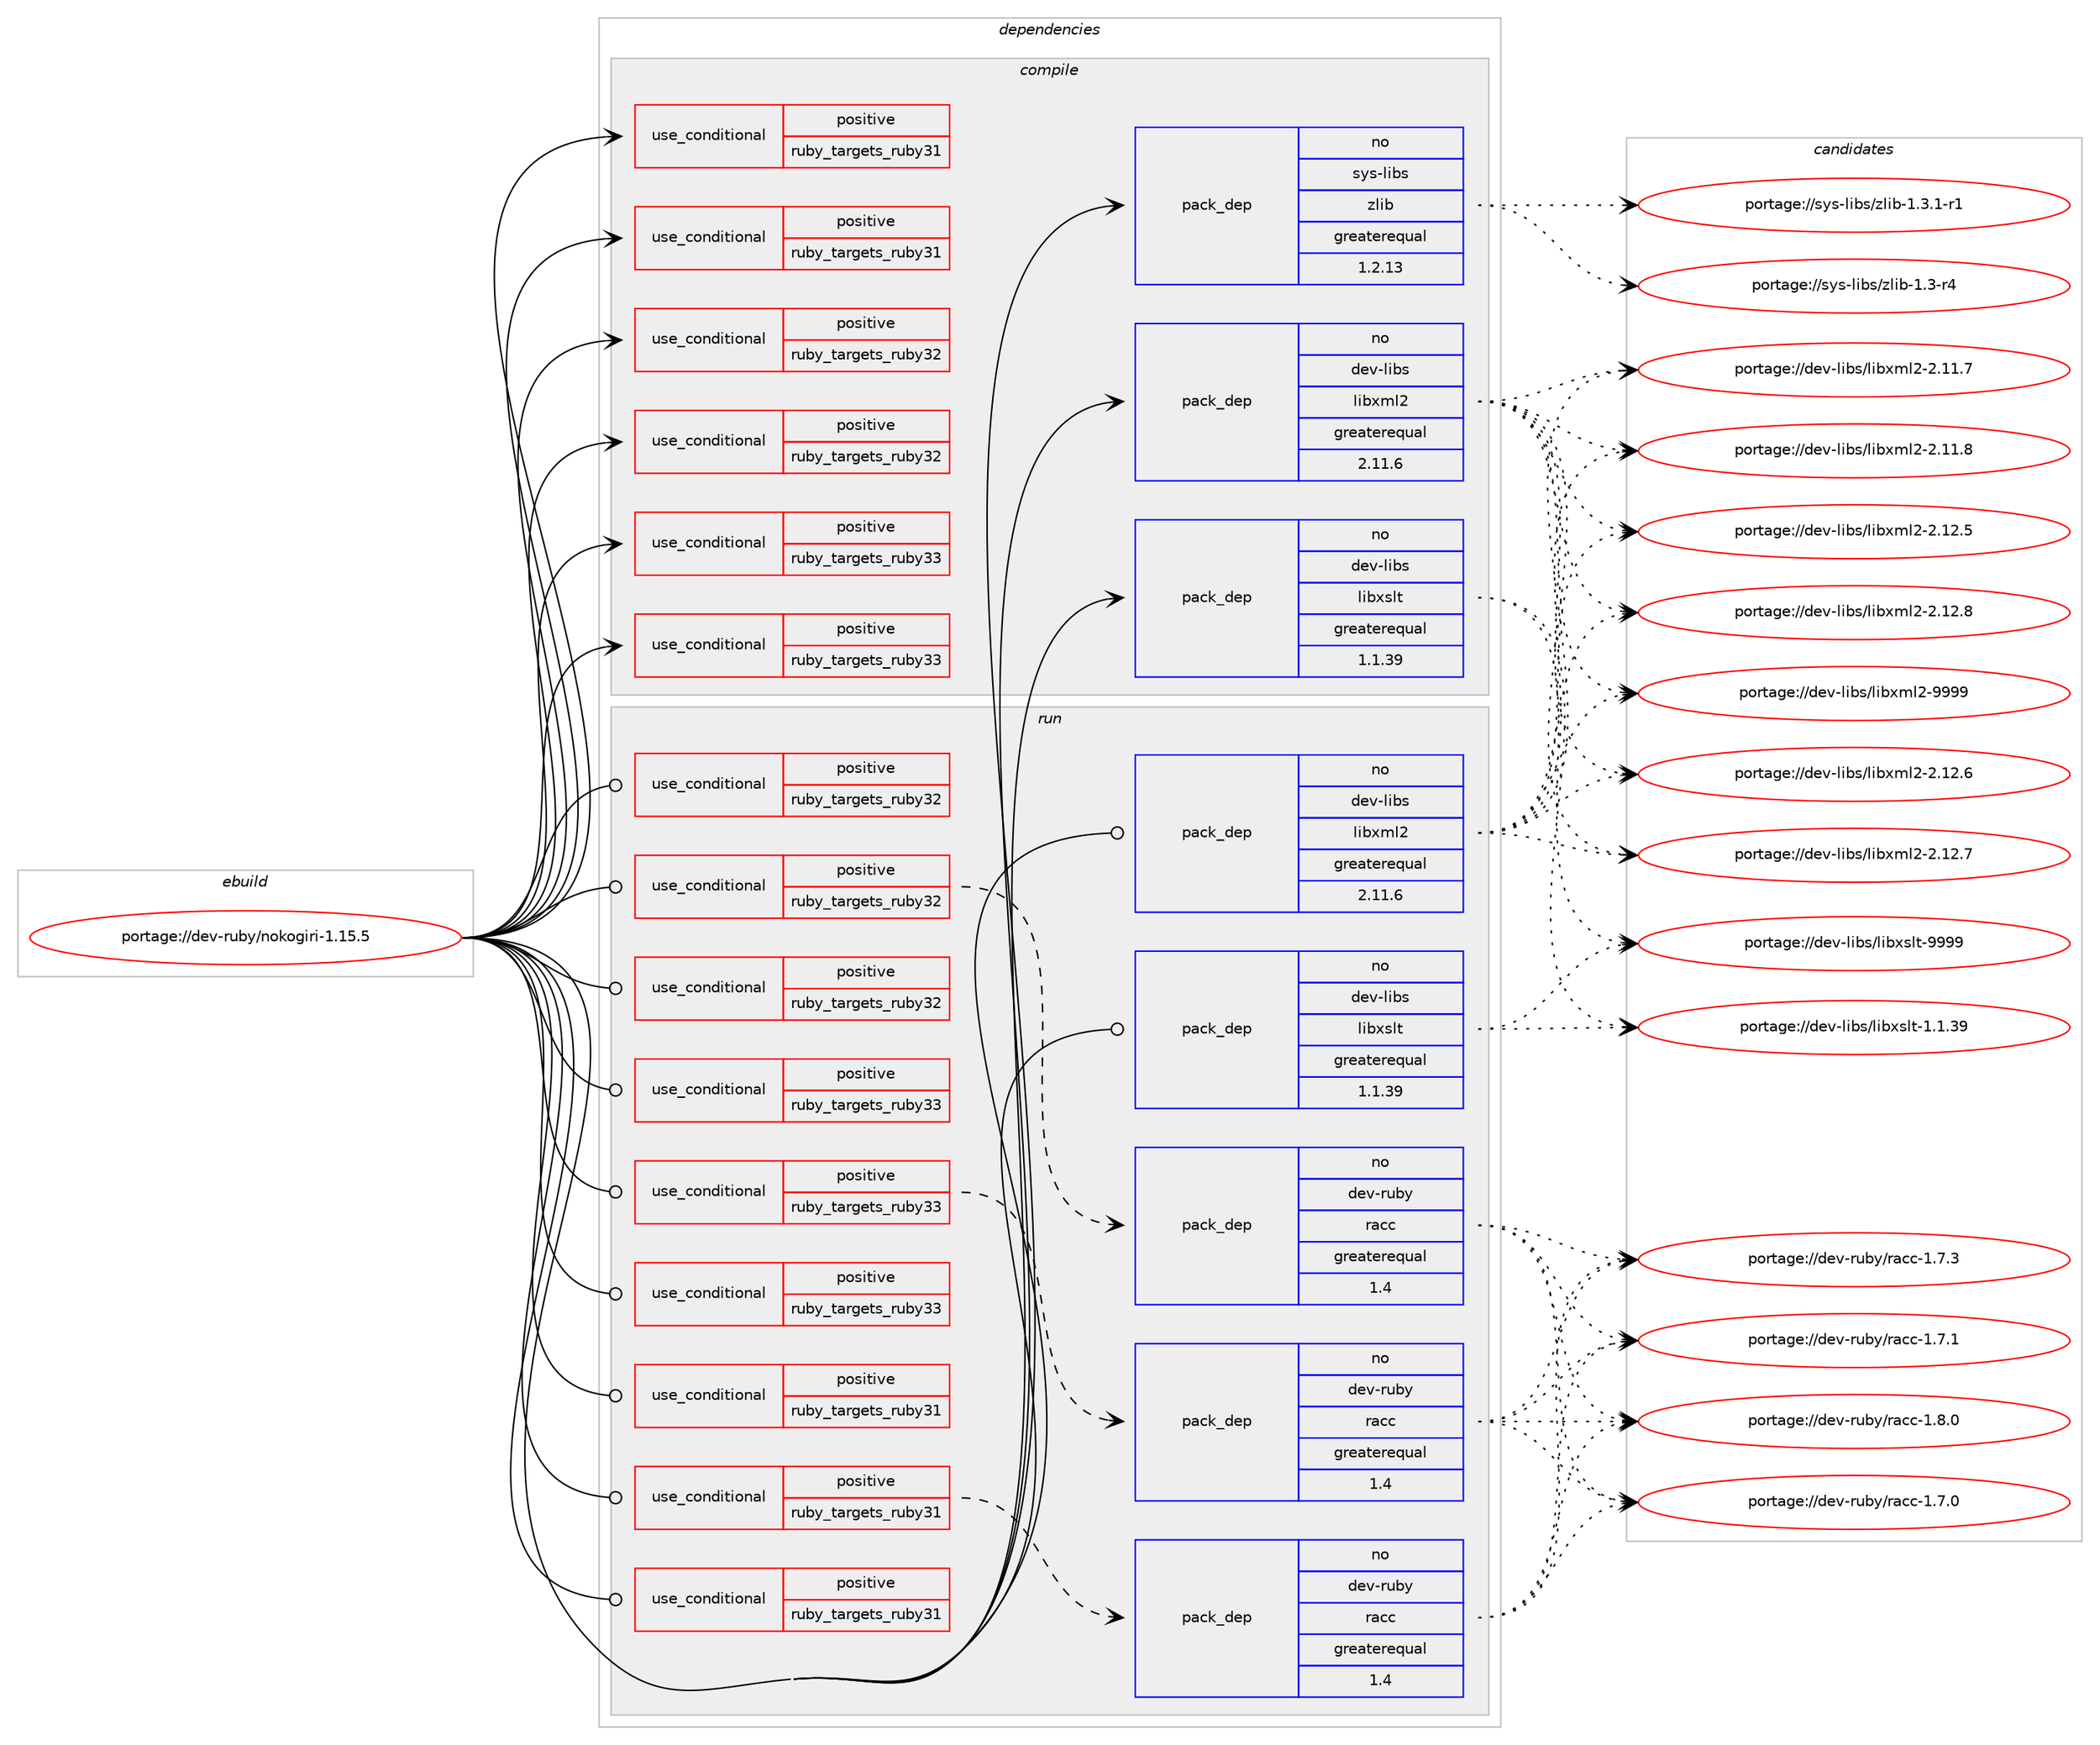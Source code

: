 digraph prolog {

# *************
# Graph options
# *************

newrank=true;
concentrate=true;
compound=true;
graph [rankdir=LR,fontname=Helvetica,fontsize=10,ranksep=1.5];#, ranksep=2.5, nodesep=0.2];
edge  [arrowhead=vee];
node  [fontname=Helvetica,fontsize=10];

# **********
# The ebuild
# **********

subgraph cluster_leftcol {
color=gray;
rank=same;
label=<<i>ebuild</i>>;
id [label="portage://dev-ruby/nokogiri-1.15.5", color=red, width=4, href="../dev-ruby/nokogiri-1.15.5.svg"];
}

# ****************
# The dependencies
# ****************

subgraph cluster_midcol {
color=gray;
label=<<i>dependencies</i>>;
subgraph cluster_compile {
fillcolor="#eeeeee";
style=filled;
label=<<i>compile</i>>;
subgraph cond50482 {
dependency98236 [label=<<TABLE BORDER="0" CELLBORDER="1" CELLSPACING="0" CELLPADDING="4"><TR><TD ROWSPAN="3" CELLPADDING="10">use_conditional</TD></TR><TR><TD>positive</TD></TR><TR><TD>ruby_targets_ruby31</TD></TR></TABLE>>, shape=none, color=red];
# *** BEGIN UNKNOWN DEPENDENCY TYPE (TODO) ***
# dependency98236 -> package_dependency(portage://dev-ruby/nokogiri-1.15.5,install,no,dev-lang,ruby,none,[,,],[slot(3.1)],[])
# *** END UNKNOWN DEPENDENCY TYPE (TODO) ***

}
id:e -> dependency98236:w [weight=20,style="solid",arrowhead="vee"];
subgraph cond50483 {
dependency98237 [label=<<TABLE BORDER="0" CELLBORDER="1" CELLSPACING="0" CELLPADDING="4"><TR><TD ROWSPAN="3" CELLPADDING="10">use_conditional</TD></TR><TR><TD>positive</TD></TR><TR><TD>ruby_targets_ruby31</TD></TR></TABLE>>, shape=none, color=red];
# *** BEGIN UNKNOWN DEPENDENCY TYPE (TODO) ***
# dependency98237 -> package_dependency(portage://dev-ruby/nokogiri-1.15.5,install,no,virtual,rubygems,none,[,,],[],[use(enable(ruby_targets_ruby31),negative)])
# *** END UNKNOWN DEPENDENCY TYPE (TODO) ***

}
id:e -> dependency98237:w [weight=20,style="solid",arrowhead="vee"];
subgraph cond50484 {
dependency98238 [label=<<TABLE BORDER="0" CELLBORDER="1" CELLSPACING="0" CELLPADDING="4"><TR><TD ROWSPAN="3" CELLPADDING="10">use_conditional</TD></TR><TR><TD>positive</TD></TR><TR><TD>ruby_targets_ruby32</TD></TR></TABLE>>, shape=none, color=red];
# *** BEGIN UNKNOWN DEPENDENCY TYPE (TODO) ***
# dependency98238 -> package_dependency(portage://dev-ruby/nokogiri-1.15.5,install,no,dev-lang,ruby,none,[,,],[slot(3.2)],[])
# *** END UNKNOWN DEPENDENCY TYPE (TODO) ***

}
id:e -> dependency98238:w [weight=20,style="solid",arrowhead="vee"];
subgraph cond50485 {
dependency98239 [label=<<TABLE BORDER="0" CELLBORDER="1" CELLSPACING="0" CELLPADDING="4"><TR><TD ROWSPAN="3" CELLPADDING="10">use_conditional</TD></TR><TR><TD>positive</TD></TR><TR><TD>ruby_targets_ruby32</TD></TR></TABLE>>, shape=none, color=red];
# *** BEGIN UNKNOWN DEPENDENCY TYPE (TODO) ***
# dependency98239 -> package_dependency(portage://dev-ruby/nokogiri-1.15.5,install,no,virtual,rubygems,none,[,,],[],[use(enable(ruby_targets_ruby32),negative)])
# *** END UNKNOWN DEPENDENCY TYPE (TODO) ***

}
id:e -> dependency98239:w [weight=20,style="solid",arrowhead="vee"];
subgraph cond50486 {
dependency98240 [label=<<TABLE BORDER="0" CELLBORDER="1" CELLSPACING="0" CELLPADDING="4"><TR><TD ROWSPAN="3" CELLPADDING="10">use_conditional</TD></TR><TR><TD>positive</TD></TR><TR><TD>ruby_targets_ruby33</TD></TR></TABLE>>, shape=none, color=red];
# *** BEGIN UNKNOWN DEPENDENCY TYPE (TODO) ***
# dependency98240 -> package_dependency(portage://dev-ruby/nokogiri-1.15.5,install,no,dev-lang,ruby,none,[,,],[slot(3.3)],[])
# *** END UNKNOWN DEPENDENCY TYPE (TODO) ***

}
id:e -> dependency98240:w [weight=20,style="solid",arrowhead="vee"];
subgraph cond50487 {
dependency98241 [label=<<TABLE BORDER="0" CELLBORDER="1" CELLSPACING="0" CELLPADDING="4"><TR><TD ROWSPAN="3" CELLPADDING="10">use_conditional</TD></TR><TR><TD>positive</TD></TR><TR><TD>ruby_targets_ruby33</TD></TR></TABLE>>, shape=none, color=red];
# *** BEGIN UNKNOWN DEPENDENCY TYPE (TODO) ***
# dependency98241 -> package_dependency(portage://dev-ruby/nokogiri-1.15.5,install,no,virtual,rubygems,none,[,,],[],[use(enable(ruby_targets_ruby33),negative)])
# *** END UNKNOWN DEPENDENCY TYPE (TODO) ***

}
id:e -> dependency98241:w [weight=20,style="solid",arrowhead="vee"];
subgraph pack46446 {
dependency98242 [label=<<TABLE BORDER="0" CELLBORDER="1" CELLSPACING="0" CELLPADDING="4" WIDTH="220"><TR><TD ROWSPAN="6" CELLPADDING="30">pack_dep</TD></TR><TR><TD WIDTH="110">no</TD></TR><TR><TD>dev-libs</TD></TR><TR><TD>libxml2</TD></TR><TR><TD>greaterequal</TD></TR><TR><TD>2.11.6</TD></TR></TABLE>>, shape=none, color=blue];
}
id:e -> dependency98242:w [weight=20,style="solid",arrowhead="vee"];
subgraph pack46447 {
dependency98243 [label=<<TABLE BORDER="0" CELLBORDER="1" CELLSPACING="0" CELLPADDING="4" WIDTH="220"><TR><TD ROWSPAN="6" CELLPADDING="30">pack_dep</TD></TR><TR><TD WIDTH="110">no</TD></TR><TR><TD>dev-libs</TD></TR><TR><TD>libxslt</TD></TR><TR><TD>greaterequal</TD></TR><TR><TD>1.1.39</TD></TR></TABLE>>, shape=none, color=blue];
}
id:e -> dependency98243:w [weight=20,style="solid",arrowhead="vee"];
subgraph pack46448 {
dependency98244 [label=<<TABLE BORDER="0" CELLBORDER="1" CELLSPACING="0" CELLPADDING="4" WIDTH="220"><TR><TD ROWSPAN="6" CELLPADDING="30">pack_dep</TD></TR><TR><TD WIDTH="110">no</TD></TR><TR><TD>sys-libs</TD></TR><TR><TD>zlib</TD></TR><TR><TD>greaterequal</TD></TR><TR><TD>1.2.13</TD></TR></TABLE>>, shape=none, color=blue];
}
id:e -> dependency98244:w [weight=20,style="solid",arrowhead="vee"];
# *** BEGIN UNKNOWN DEPENDENCY TYPE (TODO) ***
# id -> package_dependency(portage://dev-ruby/nokogiri-1.15.5,install,no,virtual,libiconv,none,[,,],[],[])
# *** END UNKNOWN DEPENDENCY TYPE (TODO) ***

}
subgraph cluster_compileandrun {
fillcolor="#eeeeee";
style=filled;
label=<<i>compile and run</i>>;
}
subgraph cluster_run {
fillcolor="#eeeeee";
style=filled;
label=<<i>run</i>>;
subgraph cond50488 {
dependency98245 [label=<<TABLE BORDER="0" CELLBORDER="1" CELLSPACING="0" CELLPADDING="4"><TR><TD ROWSPAN="3" CELLPADDING="10">use_conditional</TD></TR><TR><TD>positive</TD></TR><TR><TD>ruby_targets_ruby31</TD></TR></TABLE>>, shape=none, color=red];
# *** BEGIN UNKNOWN DEPENDENCY TYPE (TODO) ***
# dependency98245 -> package_dependency(portage://dev-ruby/nokogiri-1.15.5,run,no,dev-lang,ruby,none,[,,],[slot(3.1)],[])
# *** END UNKNOWN DEPENDENCY TYPE (TODO) ***

}
id:e -> dependency98245:w [weight=20,style="solid",arrowhead="odot"];
subgraph cond50489 {
dependency98246 [label=<<TABLE BORDER="0" CELLBORDER="1" CELLSPACING="0" CELLPADDING="4"><TR><TD ROWSPAN="3" CELLPADDING="10">use_conditional</TD></TR><TR><TD>positive</TD></TR><TR><TD>ruby_targets_ruby31</TD></TR></TABLE>>, shape=none, color=red];
subgraph pack46449 {
dependency98247 [label=<<TABLE BORDER="0" CELLBORDER="1" CELLSPACING="0" CELLPADDING="4" WIDTH="220"><TR><TD ROWSPAN="6" CELLPADDING="30">pack_dep</TD></TR><TR><TD WIDTH="110">no</TD></TR><TR><TD>dev-ruby</TD></TR><TR><TD>racc</TD></TR><TR><TD>greaterequal</TD></TR><TR><TD>1.4</TD></TR></TABLE>>, shape=none, color=blue];
}
dependency98246:e -> dependency98247:w [weight=20,style="dashed",arrowhead="vee"];
}
id:e -> dependency98246:w [weight=20,style="solid",arrowhead="odot"];
subgraph cond50490 {
dependency98248 [label=<<TABLE BORDER="0" CELLBORDER="1" CELLSPACING="0" CELLPADDING="4"><TR><TD ROWSPAN="3" CELLPADDING="10">use_conditional</TD></TR><TR><TD>positive</TD></TR><TR><TD>ruby_targets_ruby31</TD></TR></TABLE>>, shape=none, color=red];
# *** BEGIN UNKNOWN DEPENDENCY TYPE (TODO) ***
# dependency98248 -> package_dependency(portage://dev-ruby/nokogiri-1.15.5,run,no,virtual,rubygems,none,[,,],[],[use(enable(ruby_targets_ruby31),negative)])
# *** END UNKNOWN DEPENDENCY TYPE (TODO) ***

}
id:e -> dependency98248:w [weight=20,style="solid",arrowhead="odot"];
subgraph cond50491 {
dependency98249 [label=<<TABLE BORDER="0" CELLBORDER="1" CELLSPACING="0" CELLPADDING="4"><TR><TD ROWSPAN="3" CELLPADDING="10">use_conditional</TD></TR><TR><TD>positive</TD></TR><TR><TD>ruby_targets_ruby32</TD></TR></TABLE>>, shape=none, color=red];
# *** BEGIN UNKNOWN DEPENDENCY TYPE (TODO) ***
# dependency98249 -> package_dependency(portage://dev-ruby/nokogiri-1.15.5,run,no,dev-lang,ruby,none,[,,],[slot(3.2)],[])
# *** END UNKNOWN DEPENDENCY TYPE (TODO) ***

}
id:e -> dependency98249:w [weight=20,style="solid",arrowhead="odot"];
subgraph cond50492 {
dependency98250 [label=<<TABLE BORDER="0" CELLBORDER="1" CELLSPACING="0" CELLPADDING="4"><TR><TD ROWSPAN="3" CELLPADDING="10">use_conditional</TD></TR><TR><TD>positive</TD></TR><TR><TD>ruby_targets_ruby32</TD></TR></TABLE>>, shape=none, color=red];
subgraph pack46450 {
dependency98251 [label=<<TABLE BORDER="0" CELLBORDER="1" CELLSPACING="0" CELLPADDING="4" WIDTH="220"><TR><TD ROWSPAN="6" CELLPADDING="30">pack_dep</TD></TR><TR><TD WIDTH="110">no</TD></TR><TR><TD>dev-ruby</TD></TR><TR><TD>racc</TD></TR><TR><TD>greaterequal</TD></TR><TR><TD>1.4</TD></TR></TABLE>>, shape=none, color=blue];
}
dependency98250:e -> dependency98251:w [weight=20,style="dashed",arrowhead="vee"];
}
id:e -> dependency98250:w [weight=20,style="solid",arrowhead="odot"];
subgraph cond50493 {
dependency98252 [label=<<TABLE BORDER="0" CELLBORDER="1" CELLSPACING="0" CELLPADDING="4"><TR><TD ROWSPAN="3" CELLPADDING="10">use_conditional</TD></TR><TR><TD>positive</TD></TR><TR><TD>ruby_targets_ruby32</TD></TR></TABLE>>, shape=none, color=red];
# *** BEGIN UNKNOWN DEPENDENCY TYPE (TODO) ***
# dependency98252 -> package_dependency(portage://dev-ruby/nokogiri-1.15.5,run,no,virtual,rubygems,none,[,,],[],[use(enable(ruby_targets_ruby32),negative)])
# *** END UNKNOWN DEPENDENCY TYPE (TODO) ***

}
id:e -> dependency98252:w [weight=20,style="solid",arrowhead="odot"];
subgraph cond50494 {
dependency98253 [label=<<TABLE BORDER="0" CELLBORDER="1" CELLSPACING="0" CELLPADDING="4"><TR><TD ROWSPAN="3" CELLPADDING="10">use_conditional</TD></TR><TR><TD>positive</TD></TR><TR><TD>ruby_targets_ruby33</TD></TR></TABLE>>, shape=none, color=red];
# *** BEGIN UNKNOWN DEPENDENCY TYPE (TODO) ***
# dependency98253 -> package_dependency(portage://dev-ruby/nokogiri-1.15.5,run,no,dev-lang,ruby,none,[,,],[slot(3.3)],[])
# *** END UNKNOWN DEPENDENCY TYPE (TODO) ***

}
id:e -> dependency98253:w [weight=20,style="solid",arrowhead="odot"];
subgraph cond50495 {
dependency98254 [label=<<TABLE BORDER="0" CELLBORDER="1" CELLSPACING="0" CELLPADDING="4"><TR><TD ROWSPAN="3" CELLPADDING="10">use_conditional</TD></TR><TR><TD>positive</TD></TR><TR><TD>ruby_targets_ruby33</TD></TR></TABLE>>, shape=none, color=red];
subgraph pack46451 {
dependency98255 [label=<<TABLE BORDER="0" CELLBORDER="1" CELLSPACING="0" CELLPADDING="4" WIDTH="220"><TR><TD ROWSPAN="6" CELLPADDING="30">pack_dep</TD></TR><TR><TD WIDTH="110">no</TD></TR><TR><TD>dev-ruby</TD></TR><TR><TD>racc</TD></TR><TR><TD>greaterequal</TD></TR><TR><TD>1.4</TD></TR></TABLE>>, shape=none, color=blue];
}
dependency98254:e -> dependency98255:w [weight=20,style="dashed",arrowhead="vee"];
}
id:e -> dependency98254:w [weight=20,style="solid",arrowhead="odot"];
subgraph cond50496 {
dependency98256 [label=<<TABLE BORDER="0" CELLBORDER="1" CELLSPACING="0" CELLPADDING="4"><TR><TD ROWSPAN="3" CELLPADDING="10">use_conditional</TD></TR><TR><TD>positive</TD></TR><TR><TD>ruby_targets_ruby33</TD></TR></TABLE>>, shape=none, color=red];
# *** BEGIN UNKNOWN DEPENDENCY TYPE (TODO) ***
# dependency98256 -> package_dependency(portage://dev-ruby/nokogiri-1.15.5,run,no,virtual,rubygems,none,[,,],[],[use(enable(ruby_targets_ruby33),negative)])
# *** END UNKNOWN DEPENDENCY TYPE (TODO) ***

}
id:e -> dependency98256:w [weight=20,style="solid",arrowhead="odot"];
subgraph pack46452 {
dependency98257 [label=<<TABLE BORDER="0" CELLBORDER="1" CELLSPACING="0" CELLPADDING="4" WIDTH="220"><TR><TD ROWSPAN="6" CELLPADDING="30">pack_dep</TD></TR><TR><TD WIDTH="110">no</TD></TR><TR><TD>dev-libs</TD></TR><TR><TD>libxml2</TD></TR><TR><TD>greaterequal</TD></TR><TR><TD>2.11.6</TD></TR></TABLE>>, shape=none, color=blue];
}
id:e -> dependency98257:w [weight=20,style="solid",arrowhead="odot"];
subgraph pack46453 {
dependency98258 [label=<<TABLE BORDER="0" CELLBORDER="1" CELLSPACING="0" CELLPADDING="4" WIDTH="220"><TR><TD ROWSPAN="6" CELLPADDING="30">pack_dep</TD></TR><TR><TD WIDTH="110">no</TD></TR><TR><TD>dev-libs</TD></TR><TR><TD>libxslt</TD></TR><TR><TD>greaterequal</TD></TR><TR><TD>1.1.39</TD></TR></TABLE>>, shape=none, color=blue];
}
id:e -> dependency98258:w [weight=20,style="solid",arrowhead="odot"];
# *** BEGIN UNKNOWN DEPENDENCY TYPE (TODO) ***
# id -> package_dependency(portage://dev-ruby/nokogiri-1.15.5,run,no,sys-libs,zlib,none,[,,],[],[])
# *** END UNKNOWN DEPENDENCY TYPE (TODO) ***

# *** BEGIN UNKNOWN DEPENDENCY TYPE (TODO) ***
# id -> package_dependency(portage://dev-ruby/nokogiri-1.15.5,run,no,virtual,libiconv,none,[,,],[],[])
# *** END UNKNOWN DEPENDENCY TYPE (TODO) ***

}
}

# **************
# The candidates
# **************

subgraph cluster_choices {
rank=same;
color=gray;
label=<<i>candidates</i>>;

subgraph choice46446 {
color=black;
nodesep=1;
choice100101118451081059811547108105981201091085045504649494655 [label="portage://dev-libs/libxml2-2.11.7", color=red, width=4,href="../dev-libs/libxml2-2.11.7.svg"];
choice100101118451081059811547108105981201091085045504649494656 [label="portage://dev-libs/libxml2-2.11.8", color=red, width=4,href="../dev-libs/libxml2-2.11.8.svg"];
choice100101118451081059811547108105981201091085045504649504653 [label="portage://dev-libs/libxml2-2.12.5", color=red, width=4,href="../dev-libs/libxml2-2.12.5.svg"];
choice100101118451081059811547108105981201091085045504649504654 [label="portage://dev-libs/libxml2-2.12.6", color=red, width=4,href="../dev-libs/libxml2-2.12.6.svg"];
choice100101118451081059811547108105981201091085045504649504655 [label="portage://dev-libs/libxml2-2.12.7", color=red, width=4,href="../dev-libs/libxml2-2.12.7.svg"];
choice100101118451081059811547108105981201091085045504649504656 [label="portage://dev-libs/libxml2-2.12.8", color=red, width=4,href="../dev-libs/libxml2-2.12.8.svg"];
choice10010111845108105981154710810598120109108504557575757 [label="portage://dev-libs/libxml2-9999", color=red, width=4,href="../dev-libs/libxml2-9999.svg"];
dependency98242:e -> choice100101118451081059811547108105981201091085045504649494655:w [style=dotted,weight="100"];
dependency98242:e -> choice100101118451081059811547108105981201091085045504649494656:w [style=dotted,weight="100"];
dependency98242:e -> choice100101118451081059811547108105981201091085045504649504653:w [style=dotted,weight="100"];
dependency98242:e -> choice100101118451081059811547108105981201091085045504649504654:w [style=dotted,weight="100"];
dependency98242:e -> choice100101118451081059811547108105981201091085045504649504655:w [style=dotted,weight="100"];
dependency98242:e -> choice100101118451081059811547108105981201091085045504649504656:w [style=dotted,weight="100"];
dependency98242:e -> choice10010111845108105981154710810598120109108504557575757:w [style=dotted,weight="100"];
}
subgraph choice46447 {
color=black;
nodesep=1;
choice1001011184510810598115471081059812011510811645494649465157 [label="portage://dev-libs/libxslt-1.1.39", color=red, width=4,href="../dev-libs/libxslt-1.1.39.svg"];
choice100101118451081059811547108105981201151081164557575757 [label="portage://dev-libs/libxslt-9999", color=red, width=4,href="../dev-libs/libxslt-9999.svg"];
dependency98243:e -> choice1001011184510810598115471081059812011510811645494649465157:w [style=dotted,weight="100"];
dependency98243:e -> choice100101118451081059811547108105981201151081164557575757:w [style=dotted,weight="100"];
}
subgraph choice46448 {
color=black;
nodesep=1;
choice11512111545108105981154712210810598454946514511452 [label="portage://sys-libs/zlib-1.3-r4", color=red, width=4,href="../sys-libs/zlib-1.3-r4.svg"];
choice115121115451081059811547122108105984549465146494511449 [label="portage://sys-libs/zlib-1.3.1-r1", color=red, width=4,href="../sys-libs/zlib-1.3.1-r1.svg"];
dependency98244:e -> choice11512111545108105981154712210810598454946514511452:w [style=dotted,weight="100"];
dependency98244:e -> choice115121115451081059811547122108105984549465146494511449:w [style=dotted,weight="100"];
}
subgraph choice46449 {
color=black;
nodesep=1;
choice100101118451141179812147114979999454946554648 [label="portage://dev-ruby/racc-1.7.0", color=red, width=4,href="../dev-ruby/racc-1.7.0.svg"];
choice100101118451141179812147114979999454946554649 [label="portage://dev-ruby/racc-1.7.1", color=red, width=4,href="../dev-ruby/racc-1.7.1.svg"];
choice100101118451141179812147114979999454946554651 [label="portage://dev-ruby/racc-1.7.3", color=red, width=4,href="../dev-ruby/racc-1.7.3.svg"];
choice100101118451141179812147114979999454946564648 [label="portage://dev-ruby/racc-1.8.0", color=red, width=4,href="../dev-ruby/racc-1.8.0.svg"];
dependency98247:e -> choice100101118451141179812147114979999454946554648:w [style=dotted,weight="100"];
dependency98247:e -> choice100101118451141179812147114979999454946554649:w [style=dotted,weight="100"];
dependency98247:e -> choice100101118451141179812147114979999454946554651:w [style=dotted,weight="100"];
dependency98247:e -> choice100101118451141179812147114979999454946564648:w [style=dotted,weight="100"];
}
subgraph choice46450 {
color=black;
nodesep=1;
choice100101118451141179812147114979999454946554648 [label="portage://dev-ruby/racc-1.7.0", color=red, width=4,href="../dev-ruby/racc-1.7.0.svg"];
choice100101118451141179812147114979999454946554649 [label="portage://dev-ruby/racc-1.7.1", color=red, width=4,href="../dev-ruby/racc-1.7.1.svg"];
choice100101118451141179812147114979999454946554651 [label="portage://dev-ruby/racc-1.7.3", color=red, width=4,href="../dev-ruby/racc-1.7.3.svg"];
choice100101118451141179812147114979999454946564648 [label="portage://dev-ruby/racc-1.8.0", color=red, width=4,href="../dev-ruby/racc-1.8.0.svg"];
dependency98251:e -> choice100101118451141179812147114979999454946554648:w [style=dotted,weight="100"];
dependency98251:e -> choice100101118451141179812147114979999454946554649:w [style=dotted,weight="100"];
dependency98251:e -> choice100101118451141179812147114979999454946554651:w [style=dotted,weight="100"];
dependency98251:e -> choice100101118451141179812147114979999454946564648:w [style=dotted,weight="100"];
}
subgraph choice46451 {
color=black;
nodesep=1;
choice100101118451141179812147114979999454946554648 [label="portage://dev-ruby/racc-1.7.0", color=red, width=4,href="../dev-ruby/racc-1.7.0.svg"];
choice100101118451141179812147114979999454946554649 [label="portage://dev-ruby/racc-1.7.1", color=red, width=4,href="../dev-ruby/racc-1.7.1.svg"];
choice100101118451141179812147114979999454946554651 [label="portage://dev-ruby/racc-1.7.3", color=red, width=4,href="../dev-ruby/racc-1.7.3.svg"];
choice100101118451141179812147114979999454946564648 [label="portage://dev-ruby/racc-1.8.0", color=red, width=4,href="../dev-ruby/racc-1.8.0.svg"];
dependency98255:e -> choice100101118451141179812147114979999454946554648:w [style=dotted,weight="100"];
dependency98255:e -> choice100101118451141179812147114979999454946554649:w [style=dotted,weight="100"];
dependency98255:e -> choice100101118451141179812147114979999454946554651:w [style=dotted,weight="100"];
dependency98255:e -> choice100101118451141179812147114979999454946564648:w [style=dotted,weight="100"];
}
subgraph choice46452 {
color=black;
nodesep=1;
choice100101118451081059811547108105981201091085045504649494655 [label="portage://dev-libs/libxml2-2.11.7", color=red, width=4,href="../dev-libs/libxml2-2.11.7.svg"];
choice100101118451081059811547108105981201091085045504649494656 [label="portage://dev-libs/libxml2-2.11.8", color=red, width=4,href="../dev-libs/libxml2-2.11.8.svg"];
choice100101118451081059811547108105981201091085045504649504653 [label="portage://dev-libs/libxml2-2.12.5", color=red, width=4,href="../dev-libs/libxml2-2.12.5.svg"];
choice100101118451081059811547108105981201091085045504649504654 [label="portage://dev-libs/libxml2-2.12.6", color=red, width=4,href="../dev-libs/libxml2-2.12.6.svg"];
choice100101118451081059811547108105981201091085045504649504655 [label="portage://dev-libs/libxml2-2.12.7", color=red, width=4,href="../dev-libs/libxml2-2.12.7.svg"];
choice100101118451081059811547108105981201091085045504649504656 [label="portage://dev-libs/libxml2-2.12.8", color=red, width=4,href="../dev-libs/libxml2-2.12.8.svg"];
choice10010111845108105981154710810598120109108504557575757 [label="portage://dev-libs/libxml2-9999", color=red, width=4,href="../dev-libs/libxml2-9999.svg"];
dependency98257:e -> choice100101118451081059811547108105981201091085045504649494655:w [style=dotted,weight="100"];
dependency98257:e -> choice100101118451081059811547108105981201091085045504649494656:w [style=dotted,weight="100"];
dependency98257:e -> choice100101118451081059811547108105981201091085045504649504653:w [style=dotted,weight="100"];
dependency98257:e -> choice100101118451081059811547108105981201091085045504649504654:w [style=dotted,weight="100"];
dependency98257:e -> choice100101118451081059811547108105981201091085045504649504655:w [style=dotted,weight="100"];
dependency98257:e -> choice100101118451081059811547108105981201091085045504649504656:w [style=dotted,weight="100"];
dependency98257:e -> choice10010111845108105981154710810598120109108504557575757:w [style=dotted,weight="100"];
}
subgraph choice46453 {
color=black;
nodesep=1;
choice1001011184510810598115471081059812011510811645494649465157 [label="portage://dev-libs/libxslt-1.1.39", color=red, width=4,href="../dev-libs/libxslt-1.1.39.svg"];
choice100101118451081059811547108105981201151081164557575757 [label="portage://dev-libs/libxslt-9999", color=red, width=4,href="../dev-libs/libxslt-9999.svg"];
dependency98258:e -> choice1001011184510810598115471081059812011510811645494649465157:w [style=dotted,weight="100"];
dependency98258:e -> choice100101118451081059811547108105981201151081164557575757:w [style=dotted,weight="100"];
}
}

}

